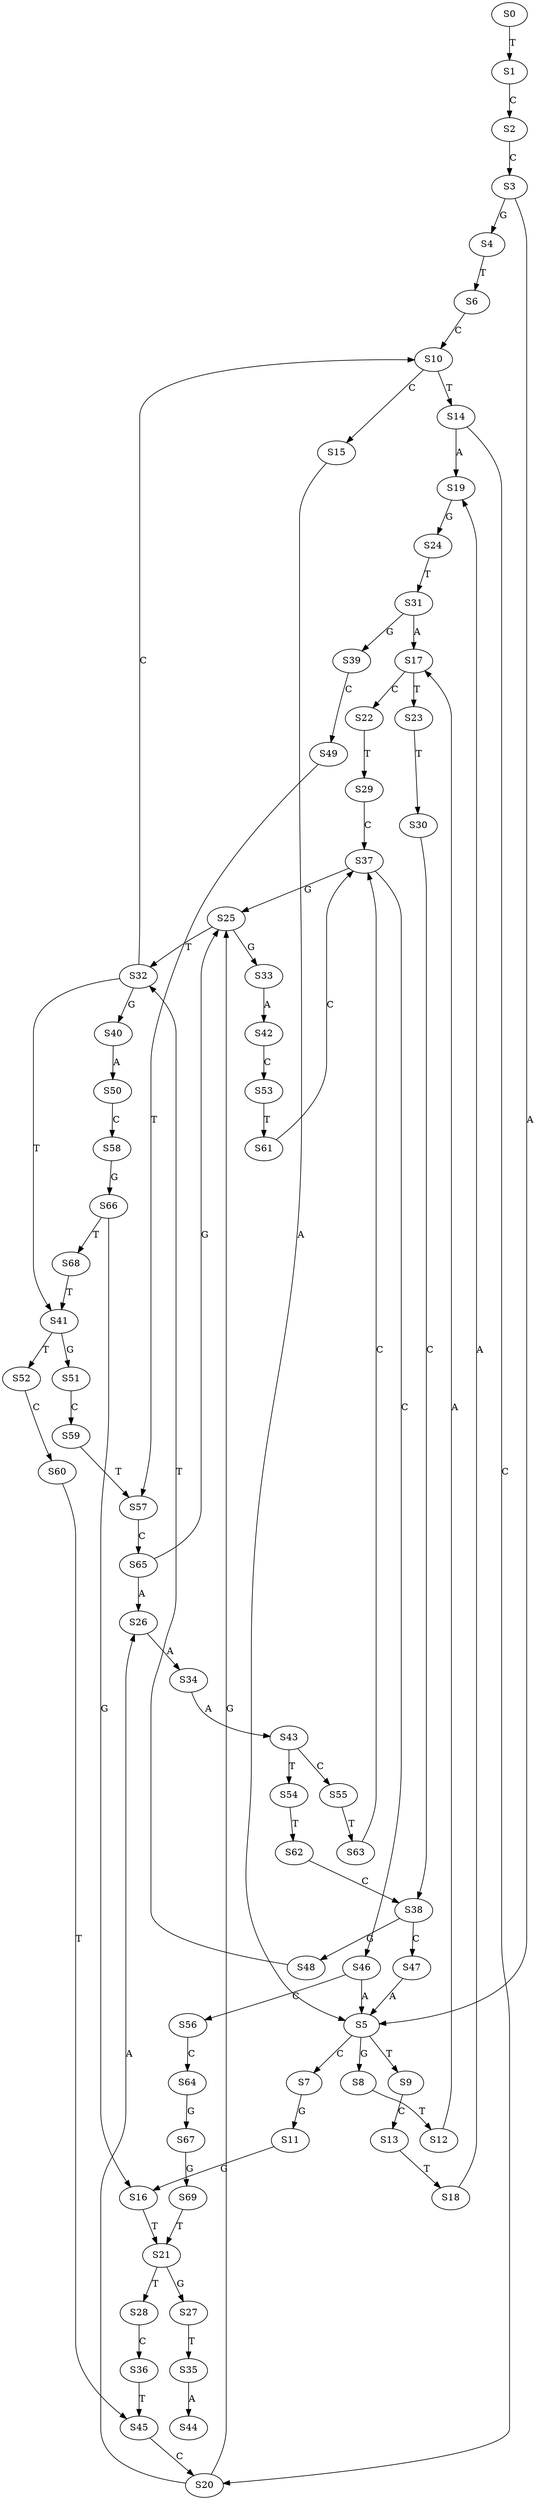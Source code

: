 strict digraph  {
	S0 -> S1 [ label = T ];
	S1 -> S2 [ label = C ];
	S2 -> S3 [ label = C ];
	S3 -> S4 [ label = G ];
	S3 -> S5 [ label = A ];
	S4 -> S6 [ label = T ];
	S5 -> S7 [ label = C ];
	S5 -> S8 [ label = G ];
	S5 -> S9 [ label = T ];
	S6 -> S10 [ label = C ];
	S7 -> S11 [ label = G ];
	S8 -> S12 [ label = T ];
	S9 -> S13 [ label = C ];
	S10 -> S14 [ label = T ];
	S10 -> S15 [ label = C ];
	S11 -> S16 [ label = G ];
	S12 -> S17 [ label = A ];
	S13 -> S18 [ label = T ];
	S14 -> S19 [ label = A ];
	S14 -> S20 [ label = C ];
	S15 -> S5 [ label = A ];
	S16 -> S21 [ label = T ];
	S17 -> S22 [ label = C ];
	S17 -> S23 [ label = T ];
	S18 -> S19 [ label = A ];
	S19 -> S24 [ label = G ];
	S20 -> S25 [ label = G ];
	S20 -> S26 [ label = A ];
	S21 -> S27 [ label = G ];
	S21 -> S28 [ label = T ];
	S22 -> S29 [ label = T ];
	S23 -> S30 [ label = T ];
	S24 -> S31 [ label = T ];
	S25 -> S32 [ label = T ];
	S25 -> S33 [ label = G ];
	S26 -> S34 [ label = A ];
	S27 -> S35 [ label = T ];
	S28 -> S36 [ label = C ];
	S29 -> S37 [ label = C ];
	S30 -> S38 [ label = C ];
	S31 -> S39 [ label = G ];
	S31 -> S17 [ label = A ];
	S32 -> S40 [ label = G ];
	S32 -> S41 [ label = T ];
	S32 -> S10 [ label = C ];
	S33 -> S42 [ label = A ];
	S34 -> S43 [ label = A ];
	S35 -> S44 [ label = A ];
	S36 -> S45 [ label = T ];
	S37 -> S46 [ label = C ];
	S37 -> S25 [ label = G ];
	S38 -> S47 [ label = C ];
	S38 -> S48 [ label = G ];
	S39 -> S49 [ label = C ];
	S40 -> S50 [ label = A ];
	S41 -> S51 [ label = G ];
	S41 -> S52 [ label = T ];
	S42 -> S53 [ label = C ];
	S43 -> S54 [ label = T ];
	S43 -> S55 [ label = C ];
	S45 -> S20 [ label = C ];
	S46 -> S56 [ label = C ];
	S46 -> S5 [ label = A ];
	S47 -> S5 [ label = A ];
	S48 -> S32 [ label = T ];
	S49 -> S57 [ label = T ];
	S50 -> S58 [ label = C ];
	S51 -> S59 [ label = C ];
	S52 -> S60 [ label = C ];
	S53 -> S61 [ label = T ];
	S54 -> S62 [ label = T ];
	S55 -> S63 [ label = T ];
	S56 -> S64 [ label = C ];
	S57 -> S65 [ label = C ];
	S58 -> S66 [ label = G ];
	S59 -> S57 [ label = T ];
	S60 -> S45 [ label = T ];
	S61 -> S37 [ label = C ];
	S62 -> S38 [ label = C ];
	S63 -> S37 [ label = C ];
	S64 -> S67 [ label = G ];
	S65 -> S26 [ label = A ];
	S65 -> S25 [ label = G ];
	S66 -> S68 [ label = T ];
	S66 -> S16 [ label = G ];
	S67 -> S69 [ label = G ];
	S68 -> S41 [ label = T ];
	S69 -> S21 [ label = T ];
}
